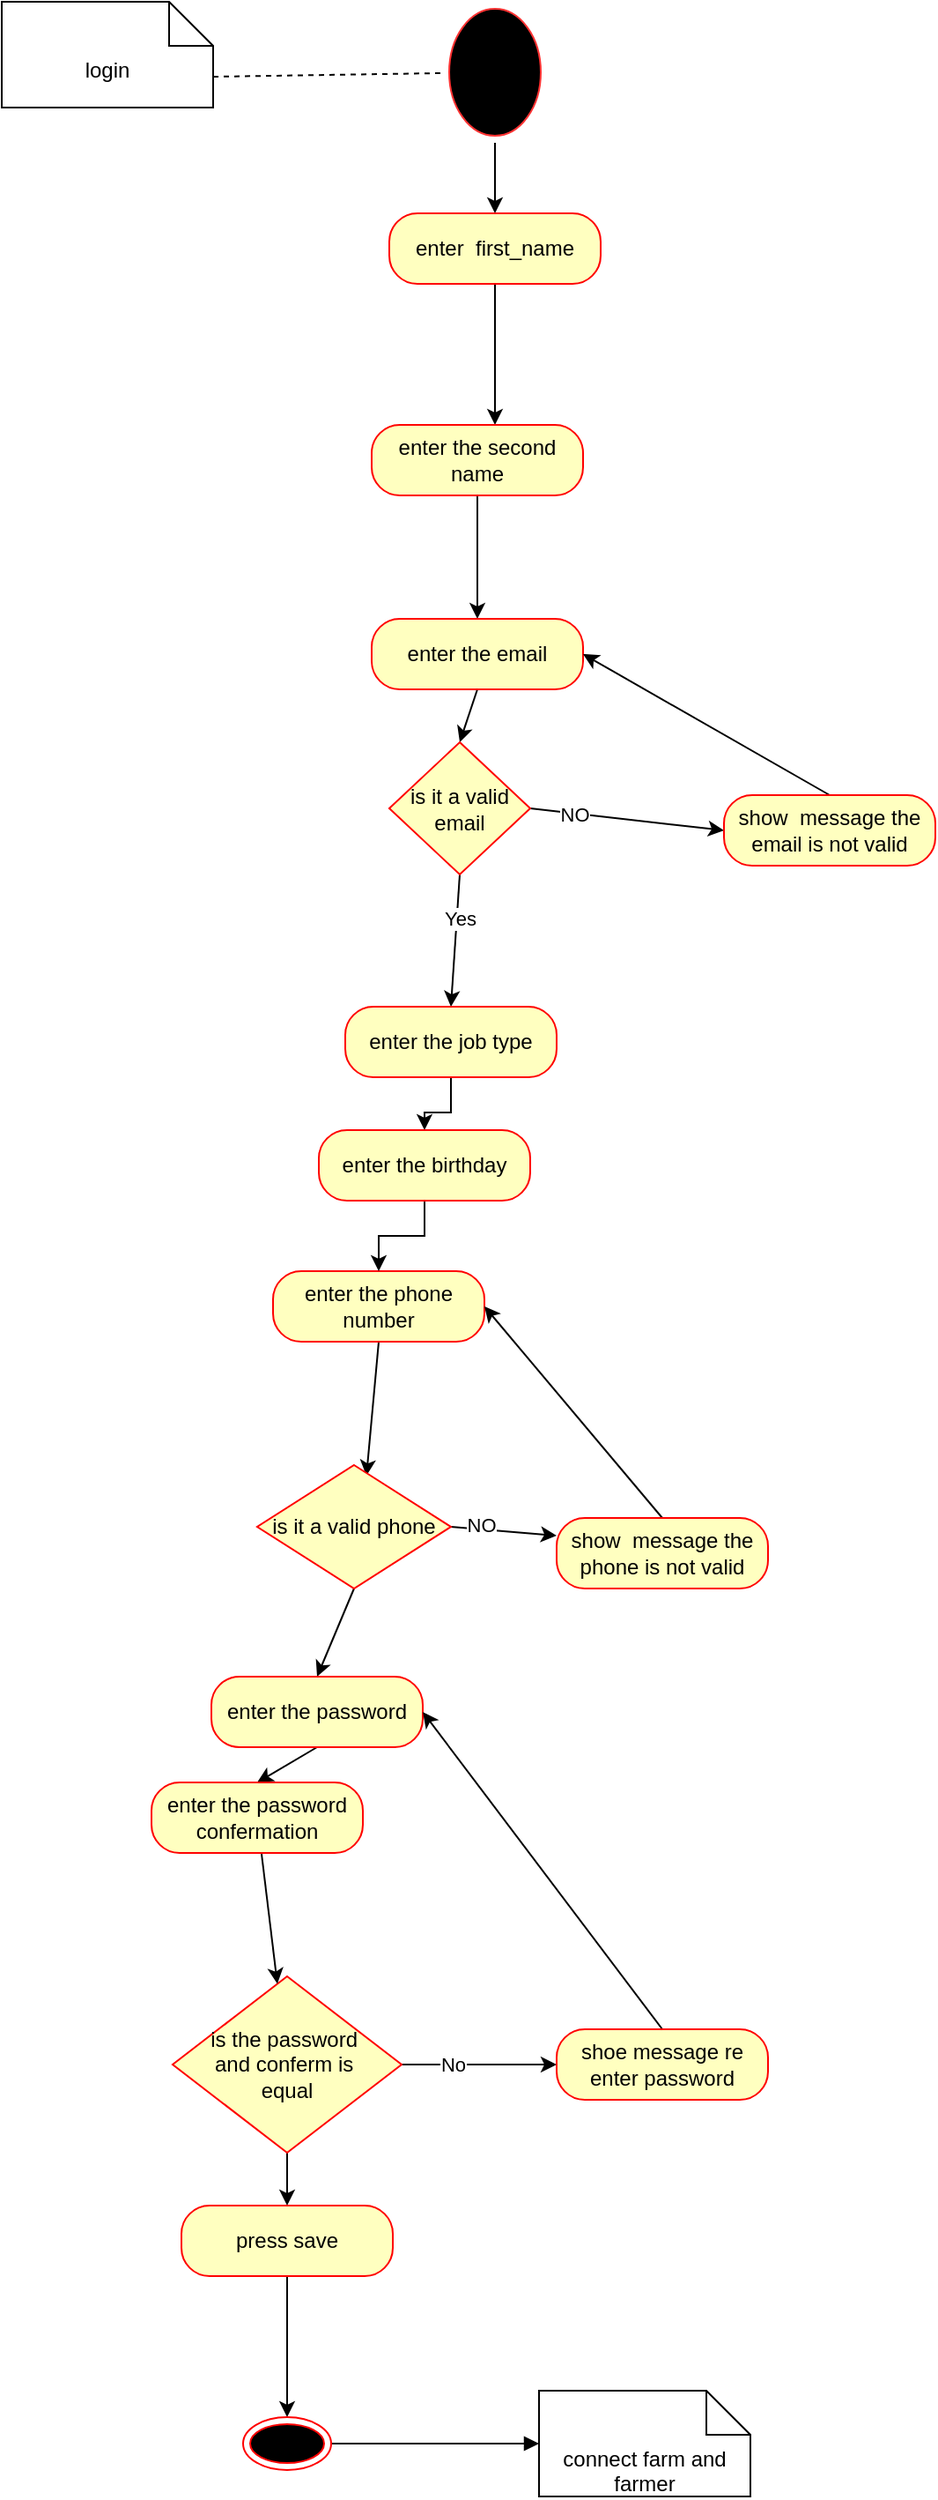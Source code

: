 <mxfile version="20.6.2" type="device"><diagram id="y7TI80J5EMO2OL6Fuc2V" name="Page-1"><mxGraphModel dx="462" dy="804" grid="1" gridSize="10" guides="1" tooltips="1" connect="1" arrows="1" fold="1" page="1" pageScale="1" pageWidth="827" pageHeight="1169" math="0" shadow="0"><root><mxCell id="0"/><mxCell id="1" parent="0"/><mxCell id="13" style="edgeStyle=none;html=1;exitX=0.5;exitY=1;exitDx=0;exitDy=0;" parent="1" source="2" target="4" edge="1"><mxGeometry relative="1" as="geometry"/></mxCell><mxCell id="2" value="" style="ellipse;html=1;shape=startState;fillColor=#000000;strokeColor=#FF3333;" parent="1" vertex="1"><mxGeometry x="440" y="50" width="60" height="80" as="geometry"/></mxCell><mxCell id="12" style="edgeStyle=none;html=1;" parent="1" source="4" edge="1"><mxGeometry relative="1" as="geometry"><mxPoint x="470" y="290" as="targetPoint"/></mxGeometry></mxCell><mxCell id="4" value="enter&amp;nbsp; first_name" style="rounded=1;whiteSpace=wrap;html=1;arcSize=40;fontColor=#000000;fillColor=#ffffc0;strokeColor=#ff0000;" parent="1" vertex="1"><mxGeometry x="410" y="170" width="120" height="40" as="geometry"/></mxCell><mxCell id="17" style="edgeStyle=none;html=1;exitX=0.5;exitY=1;exitDx=0;exitDy=0;entryX=0.5;entryY=0;entryDx=0;entryDy=0;" parent="1" source="10" target="15" edge="1"><mxGeometry relative="1" as="geometry"/></mxCell><mxCell id="10" value="enter the second name" style="rounded=1;whiteSpace=wrap;html=1;arcSize=40;fontColor=#000000;fillColor=#ffffc0;strokeColor=#ff0000;" parent="1" vertex="1"><mxGeometry x="400" y="290" width="120" height="40" as="geometry"/></mxCell><mxCell id="26" style="edgeStyle=none;html=1;exitX=0.5;exitY=1;exitDx=0;exitDy=0;entryX=0.5;entryY=0;entryDx=0;entryDy=0;strokeColor=#000000;" parent="1" source="15" target="18" edge="1"><mxGeometry relative="1" as="geometry"/></mxCell><mxCell id="15" value="enter the email" style="rounded=1;whiteSpace=wrap;html=1;arcSize=40;fontColor=#000000;fillColor=#ffffc0;strokeColor=#ff0000;" parent="1" vertex="1"><mxGeometry x="400" y="400" width="120" height="40" as="geometry"/></mxCell><mxCell id="24" style="edgeStyle=none;html=1;exitX=1;exitY=0.5;exitDx=0;exitDy=0;entryX=0;entryY=0.5;entryDx=0;entryDy=0;strokeColor=#000000;" parent="1" source="18" target="21" edge="1"><mxGeometry relative="1" as="geometry"/></mxCell><mxCell id="25" value="NO" style="edgeLabel;html=1;align=center;verticalAlign=middle;resizable=0;points=[];" parent="24" vertex="1" connectable="0"><mxGeometry x="-0.558" relative="1" as="geometry"><mxPoint as="offset"/></mxGeometry></mxCell><mxCell id="29" style="edgeStyle=none;html=1;exitX=0.5;exitY=1;exitDx=0;exitDy=0;strokeColor=#000000;entryX=0.5;entryY=0;entryDx=0;entryDy=0;" parent="1" source="18" target="jVGihEYOSi9a8pymtTu7-73" edge="1"><mxGeometry relative="1" as="geometry"><mxPoint x="450" y="580" as="targetPoint"/></mxGeometry></mxCell><mxCell id="30" value="Yes" style="edgeLabel;html=1;align=center;verticalAlign=middle;resizable=0;points=[];" parent="29" vertex="1" connectable="0"><mxGeometry x="-0.344" y="2" relative="1" as="geometry"><mxPoint x="-1" as="offset"/></mxGeometry></mxCell><mxCell id="18" value="is it a valid email" style="rhombus;whiteSpace=wrap;html=1;fillColor=#ffffc0;strokeColor=#ff0000;" parent="1" vertex="1"><mxGeometry x="410" y="470" width="80" height="75" as="geometry"/></mxCell><mxCell id="23" style="edgeStyle=none;html=1;exitX=0.5;exitY=0;exitDx=0;exitDy=0;entryX=1;entryY=0.5;entryDx=0;entryDy=0;" parent="1" source="21" target="15" edge="1"><mxGeometry relative="1" as="geometry"/></mxCell><mxCell id="21" value="show&amp;nbsp; message the email is not valid" style="rounded=1;whiteSpace=wrap;html=1;arcSize=40;fontColor=#000000;fillColor=#ffffc0;strokeColor=#ff0000;" parent="1" vertex="1"><mxGeometry x="600" y="500" width="120" height="40" as="geometry"/></mxCell><mxCell id="37" style="edgeStyle=none;html=1;exitX=0.5;exitY=1;exitDx=0;exitDy=0;strokeColor=#000000;entryX=0.564;entryY=0.086;entryDx=0;entryDy=0;entryPerimeter=0;" parent="1" source="27" target="34" edge="1"><mxGeometry relative="1" as="geometry"><mxPoint x="430" y="680" as="targetPoint"/></mxGeometry></mxCell><mxCell id="27" value="enter the phone number" style="rounded=1;whiteSpace=wrap;html=1;arcSize=40;fontColor=#000000;fillColor=#ffffc0;strokeColor=#ff0000;" parent="1" vertex="1"><mxGeometry x="344" y="770" width="120" height="40" as="geometry"/></mxCell><mxCell id="40" style="edgeStyle=none;html=1;exitX=1;exitY=0.5;exitDx=0;exitDy=0;entryX=0;entryY=0.25;entryDx=0;entryDy=0;strokeColor=#000000;" parent="1" source="34" target="38" edge="1"><mxGeometry relative="1" as="geometry"/></mxCell><mxCell id="42" value="NO" style="edgeLabel;html=1;align=center;verticalAlign=middle;resizable=0;points=[];" parent="40" vertex="1" connectable="0"><mxGeometry x="-0.435" y="3" relative="1" as="geometry"><mxPoint as="offset"/></mxGeometry></mxCell><mxCell id="45" style="edgeStyle=none;html=1;exitX=0.5;exitY=1;exitDx=0;exitDy=0;entryX=0.5;entryY=0;entryDx=0;entryDy=0;strokeColor=#000000;" parent="1" source="34" target="43" edge="1"><mxGeometry relative="1" as="geometry"/></mxCell><mxCell id="34" value="is it a valid phone" style="rhombus;whiteSpace=wrap;html=1;fillColor=#ffffc0;strokeColor=#ff0000;" parent="1" vertex="1"><mxGeometry x="335" y="880" width="110" height="70" as="geometry"/></mxCell><mxCell id="41" style="edgeStyle=none;html=1;exitX=0.5;exitY=0;exitDx=0;exitDy=0;entryX=1;entryY=0.5;entryDx=0;entryDy=0;strokeColor=#000000;" parent="1" source="38" target="27" edge="1"><mxGeometry relative="1" as="geometry"/></mxCell><mxCell id="38" value="show&amp;nbsp; message the phone is not valid" style="rounded=1;whiteSpace=wrap;html=1;arcSize=40;fontColor=#000000;fillColor=#ffffc0;strokeColor=#ff0000;" parent="1" vertex="1"><mxGeometry x="505" y="910" width="120" height="40" as="geometry"/></mxCell><mxCell id="62" style="edgeStyle=none;html=1;exitX=0.5;exitY=1;exitDx=0;exitDy=0;entryX=0.5;entryY=0;entryDx=0;entryDy=0;strokeColor=#000000;" parent="1" source="43" target="56" edge="1"><mxGeometry relative="1" as="geometry"/></mxCell><mxCell id="43" value="enter the password" style="rounded=1;whiteSpace=wrap;html=1;arcSize=40;fontColor=#000000;fillColor=#ffffc0;strokeColor=#ff0000;" parent="1" vertex="1"><mxGeometry x="309" y="1000" width="120" height="40" as="geometry"/></mxCell><mxCell id="59" style="edgeStyle=none;html=1;exitX=1;exitY=0.5;exitDx=0;exitDy=0;entryX=0;entryY=0.5;entryDx=0;entryDy=0;strokeColor=#000000;" parent="1" source="49" target="52" edge="1"><mxGeometry relative="1" as="geometry"/></mxCell><mxCell id="60" value="No" style="edgeLabel;html=1;align=center;verticalAlign=middle;resizable=0;points=[];" parent="59" vertex="1" connectable="0"><mxGeometry x="-0.348" relative="1" as="geometry"><mxPoint as="offset"/></mxGeometry></mxCell><mxCell id="65" style="edgeStyle=none;html=1;exitX=0.5;exitY=1;exitDx=0;exitDy=0;entryX=0.5;entryY=0;entryDx=0;entryDy=0;strokeColor=#000000;" parent="1" source="49" target="63" edge="1"><mxGeometry relative="1" as="geometry"/></mxCell><mxCell id="49" value="is the password&amp;nbsp;&lt;br&gt;and conferm is&amp;nbsp;&lt;br&gt;equal" style="rhombus;whiteSpace=wrap;html=1;fillColor=#ffffc0;strokeColor=#ff0000;" parent="1" vertex="1"><mxGeometry x="287" y="1170" width="130" height="100" as="geometry"/></mxCell><mxCell id="61" style="edgeStyle=none;html=1;exitX=0.5;exitY=0;exitDx=0;exitDy=0;entryX=1;entryY=0.5;entryDx=0;entryDy=0;strokeColor=#000000;" parent="1" source="52" target="43" edge="1"><mxGeometry relative="1" as="geometry"/></mxCell><mxCell id="52" value="shoe message re enter password" style="rounded=1;whiteSpace=wrap;html=1;arcSize=40;fontColor=#000000;fillColor=#ffffc0;strokeColor=#ff0000;" parent="1" vertex="1"><mxGeometry x="505" y="1200" width="120" height="40" as="geometry"/></mxCell><mxCell id="58" value="" style="edgeStyle=none;html=1;strokeColor=#000000;" parent="1" source="56" target="49" edge="1"><mxGeometry relative="1" as="geometry"/></mxCell><mxCell id="56" value="enter the password confermation" style="rounded=1;whiteSpace=wrap;html=1;arcSize=40;fontColor=#000000;fillColor=#ffffc0;strokeColor=#ff0000;" parent="1" vertex="1"><mxGeometry x="275" y="1060" width="120" height="40" as="geometry"/></mxCell><mxCell id="67" style="edgeStyle=none;html=1;exitX=0.5;exitY=1;exitDx=0;exitDy=0;strokeColor=#000000;entryX=0.5;entryY=0;entryDx=0;entryDy=0;" parent="1" source="63" target="68" edge="1"><mxGeometry relative="1" as="geometry"><mxPoint x="352" y="1390" as="targetPoint"/></mxGeometry></mxCell><mxCell id="63" value="press save" style="rounded=1;whiteSpace=wrap;html=1;arcSize=40;fontColor=#000000;fillColor=#ffffc0;strokeColor=#ff0000;" parent="1" vertex="1"><mxGeometry x="292" y="1300" width="120" height="40" as="geometry"/></mxCell><mxCell id="72" style="edgeStyle=none;html=1;exitX=1;exitY=0.5;exitDx=0;exitDy=0;entryX=0;entryY=0.5;entryDx=0;entryDy=0;entryPerimeter=0;endArrow=block;endFill=1;" parent="1" source="68" target="69" edge="1"><mxGeometry relative="1" as="geometry"/></mxCell><mxCell id="68" value="" style="ellipse;html=1;shape=endState;fillColor=#000000;strokeColor=#ff0000;" parent="1" vertex="1"><mxGeometry x="327" y="1420" width="50" height="30" as="geometry"/></mxCell><mxCell id="69" value="connect farm and farmer" style="shape=note2;boundedLbl=1;whiteSpace=wrap;html=1;size=25;verticalAlign=top;align=center;" parent="1" vertex="1"><mxGeometry x="495" y="1405" width="120" height="60" as="geometry"/></mxCell><mxCell id="71" style="edgeStyle=none;html=1;exitX=0;exitY=0;exitDx=120;exitDy=42.5;exitPerimeter=0;dashed=1;endArrow=none;endFill=0;" parent="1" source="70" target="2" edge="1"><mxGeometry relative="1" as="geometry"/></mxCell><mxCell id="70" value="login" style="shape=note2;boundedLbl=1;whiteSpace=wrap;html=1;size=25;verticalAlign=top;align=center;" parent="1" vertex="1"><mxGeometry x="190" y="50" width="120" height="60" as="geometry"/></mxCell><mxCell id="jVGihEYOSi9a8pymtTu7-79" style="edgeStyle=orthogonalEdgeStyle;rounded=0;orthogonalLoop=1;jettySize=auto;html=1;exitX=0.5;exitY=1;exitDx=0;exitDy=0;" edge="1" parent="1" source="jVGihEYOSi9a8pymtTu7-73" target="jVGihEYOSi9a8pymtTu7-77"><mxGeometry relative="1" as="geometry"/></mxCell><mxCell id="jVGihEYOSi9a8pymtTu7-73" value="enter the job type" style="rounded=1;whiteSpace=wrap;html=1;arcSize=40;fontColor=#000000;fillColor=#ffffc0;strokeColor=#ff0000;" vertex="1" parent="1"><mxGeometry x="385" y="620" width="120" height="40" as="geometry"/></mxCell><mxCell id="jVGihEYOSi9a8pymtTu7-80" style="edgeStyle=orthogonalEdgeStyle;rounded=0;orthogonalLoop=1;jettySize=auto;html=1;exitX=0.5;exitY=1;exitDx=0;exitDy=0;" edge="1" parent="1" source="jVGihEYOSi9a8pymtTu7-77" target="27"><mxGeometry relative="1" as="geometry"/></mxCell><mxCell id="jVGihEYOSi9a8pymtTu7-77" value="enter the birthday" style="rounded=1;whiteSpace=wrap;html=1;arcSize=40;fontColor=#000000;fillColor=#ffffc0;strokeColor=#ff0000;" vertex="1" parent="1"><mxGeometry x="370" y="690" width="120" height="40" as="geometry"/></mxCell></root></mxGraphModel></diagram></mxfile>